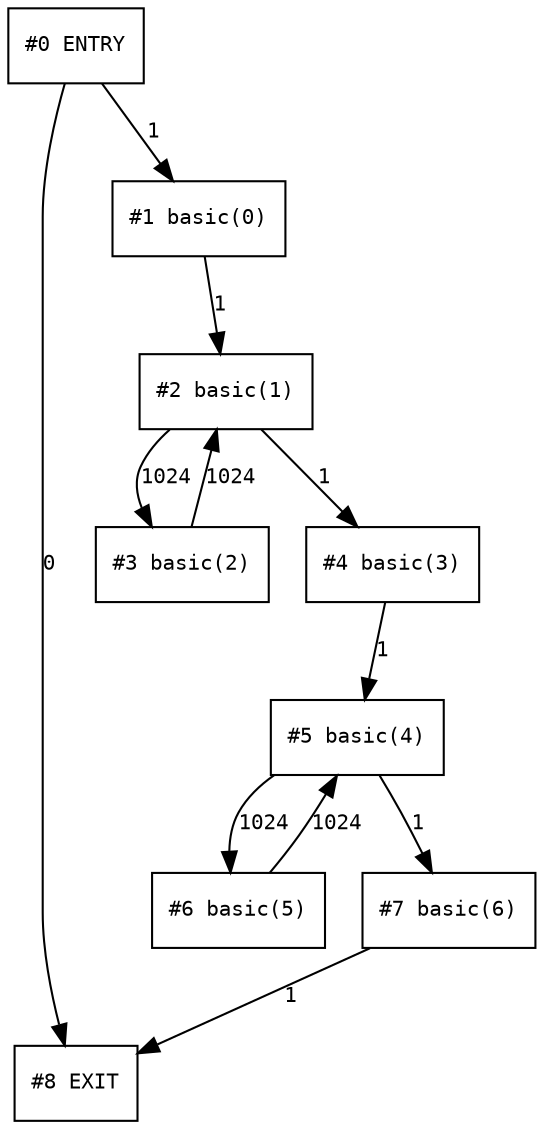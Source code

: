 digraph cfg
{
0 [label="#0 ENTRY",shape=box,fontname=Courier,fontsize=10];
8 [label="#8 EXIT",shape=box,fontname=Courier,fontsize=10];
1 [label="#1 basic(0)",shape=box,fontname=Courier,fontsize=10];
2 [label="#2 basic(1)",shape=box,fontname=Courier,fontsize=10];
3 [label="#3 basic(2)",shape=box,fontname=Courier,fontsize=10];
4 [label="#4 basic(3)",shape=box,fontname=Courier,fontsize=10];
5 [label="#5 basic(4)",shape=box,fontname=Courier,fontsize=10];
6 [label="#6 basic(5)",shape=box,fontname=Courier,fontsize=10];
7 [label="#7 basic(6)",shape=box,fontname=Courier,fontsize=10];
0 -> 1[label=1,fontname=Courier,fontsize=10];
3 -> 2[label=1024,fontname=Courier,fontsize=10];
1 -> 2[label=1,fontname=Courier,fontsize=10];
6 -> 5[label=1024,fontname=Courier,fontsize=10];
5 -> 6[label=1024,fontname=Courier,fontsize=10];
5 -> 7[label=1,fontname=Courier,fontsize=10];
4 -> 5[label=1,fontname=Courier,fontsize=10];
7 -> 8[label=1,fontname=Courier,fontsize=10];
2 -> 3[label=1024,fontname=Courier,fontsize=10];
2 -> 4[label=1,fontname=Courier,fontsize=10];
0 -> 8[label=0,fontname=Courier,fontsize=10];
}
